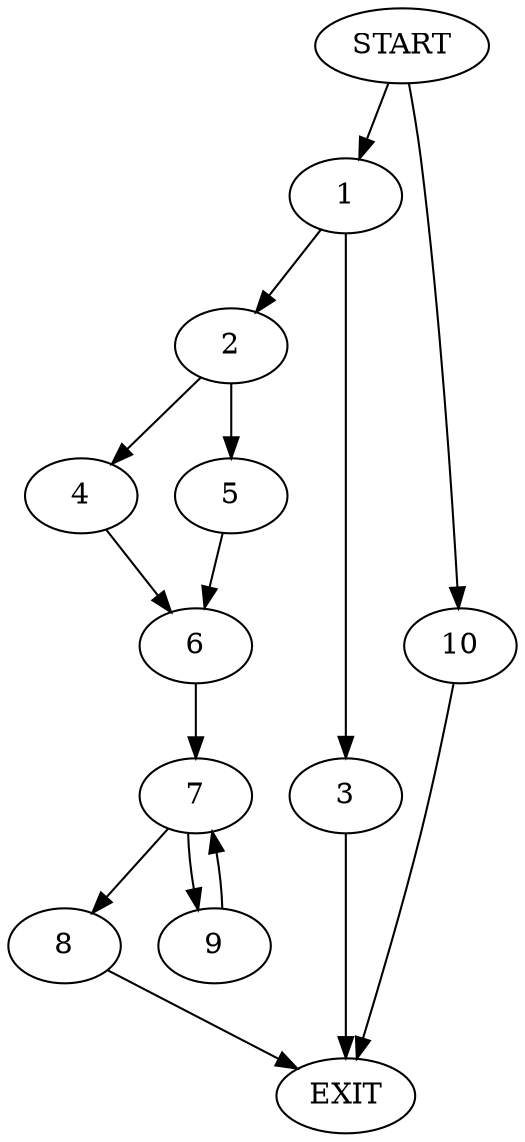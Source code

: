 digraph {
0 [label="START"]
11 [label="EXIT"]
0 -> 1
1 -> 2
1 -> 3
3 -> 11
2 -> 4
2 -> 5
5 -> 6
4 -> 6
6 -> 7
7 -> 8
7 -> 9
0 -> 10
10 -> 11
9 -> 7
8 -> 11
}
